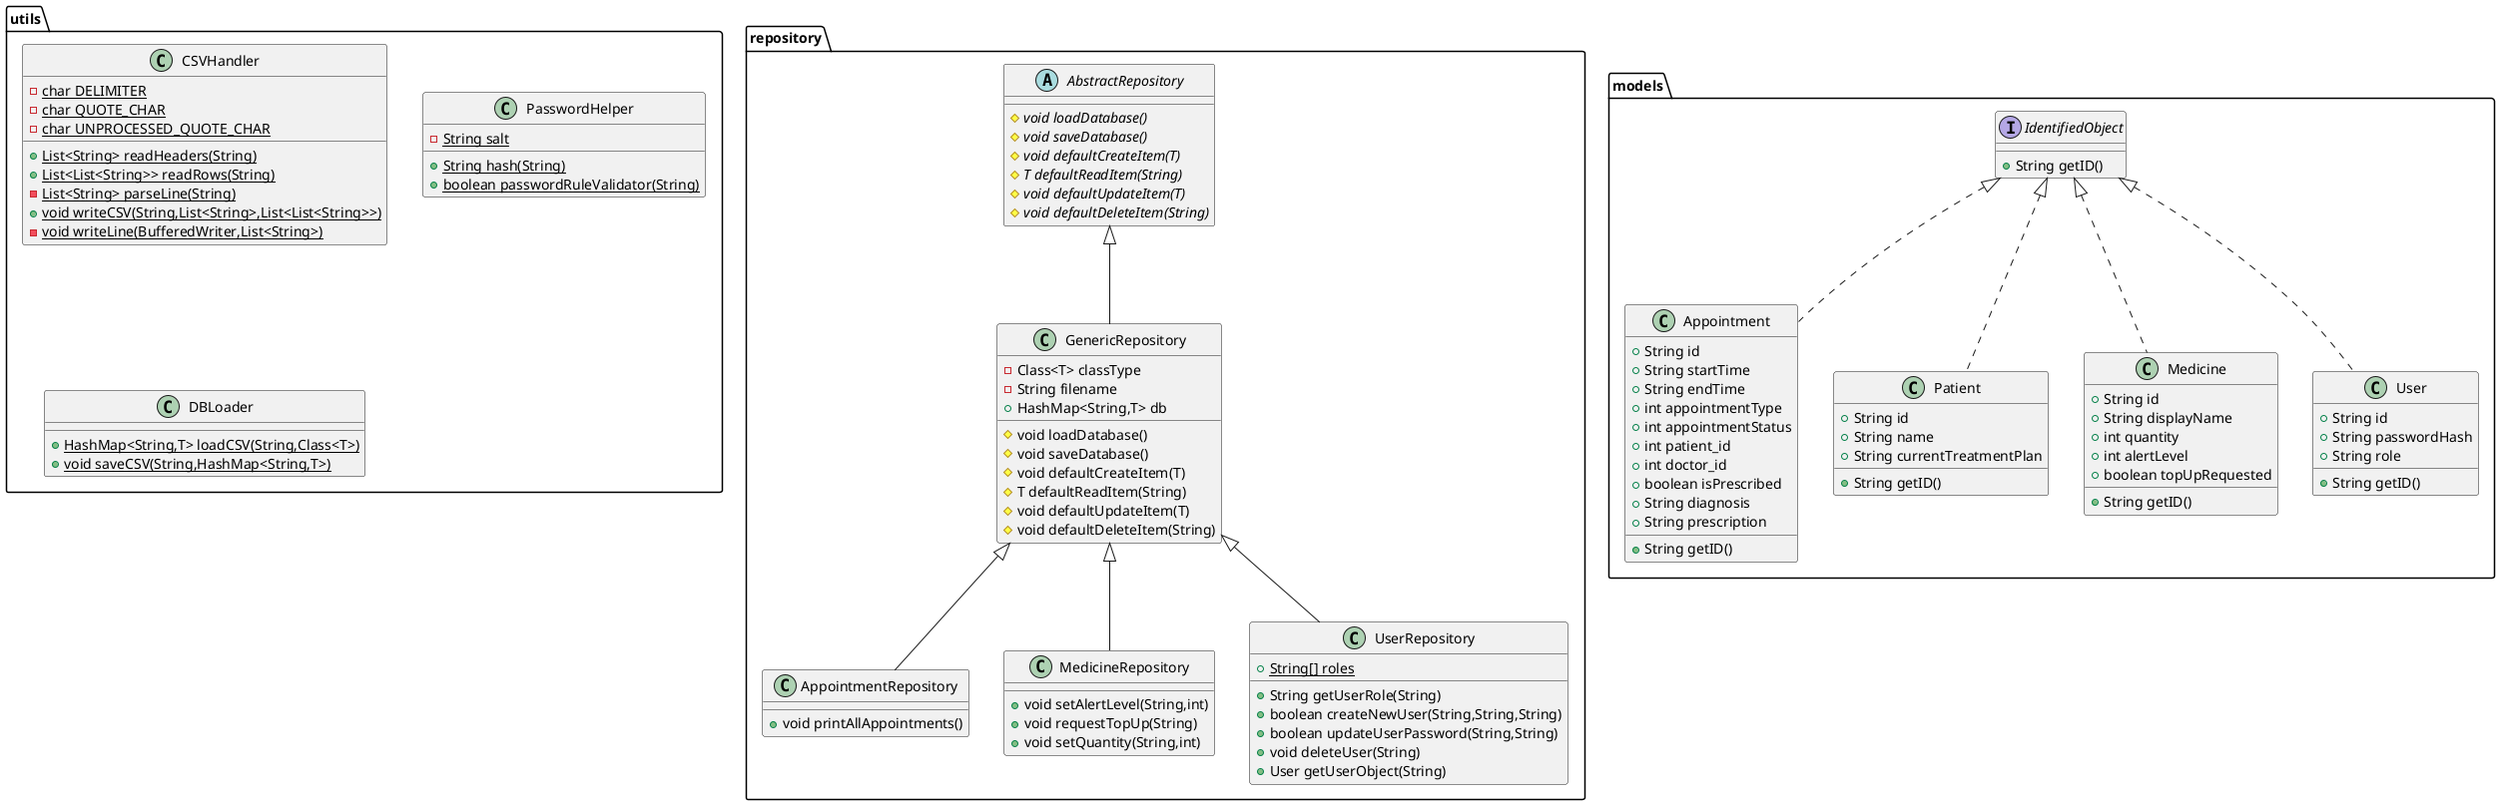 @startuml
class repository.AppointmentRepository {
+ void printAllAppointments()
}

abstract class repository.AbstractRepository {
# {abstract}void loadDatabase()
# {abstract}void saveDatabase()
# {abstract}void defaultCreateItem(T)
# {abstract}T defaultReadItem(String)
# {abstract}void defaultUpdateItem(T)
# {abstract}void defaultDeleteItem(String)
}

class models.Appointment {
+ String id
+ String startTime
+ String endTime
+ int appointmentType
+ int appointmentStatus
+ int patient_id
+ int doctor_id
+ boolean isPrescribed
+ String diagnosis
+ String prescription
+ String getID()
}


class utils.CSVHandler {
- {static} char DELIMITER
- {static} char QUOTE_CHAR
- {static} char UNPROCESSED_QUOTE_CHAR
+ {static} List<String> readHeaders(String)
+ {static} List<List<String>> readRows(String)
- {static} List<String> parseLine(String)
+ {static} void writeCSV(String,List<String>,List<List<String>>)
- {static} void writeLine(BufferedWriter,List<String>)
}


class models.Patient {
+ String id
+ String name
+ String currentTreatmentPlan
+ String getID()
}


class models.Medicine {
+ String id
+ String displayName
+ int quantity
+ int alertLevel
+ boolean topUpRequested
+ String getID()
}


class repository.MedicineRepository {
+ void setAlertLevel(String,int)
+ void requestTopUp(String)
+ void setQuantity(String,int)
}

class utils.PasswordHelper {
- {static} String salt
+ {static} String hash(String)
+ {static} boolean passwordRuleValidator(String)
}


interface models.IdentifiedObject {
+ String getID()
}

class models.User {
+ String id
+ String passwordHash
+ String role
+ String getID()
}


class repository.UserRepository {
+ {static} String[] roles
+ String getUserRole(String)
+ boolean createNewUser(String,String,String)
+ boolean updateUserPassword(String,String)
+ void deleteUser(String)
+ User getUserObject(String)
}


class utils.DBLoader {
+ {static} HashMap<String,T> loadCSV(String,Class<T>)
+ {static} void saveCSV(String,HashMap<String,T>)
}

class repository.GenericRepository {
- Class<T> classType
- String filename
+ HashMap<String,T> db
# void loadDatabase()
# void saveDatabase()
# void defaultCreateItem(T)
# T defaultReadItem(String)
# void defaultUpdateItem(T)
# void defaultDeleteItem(String)
}




repository.GenericRepository <|-- repository.AppointmentRepository
models.IdentifiedObject <|.. models.Appointment
models.IdentifiedObject <|.. models.Patient
models.IdentifiedObject <|.. models.Medicine
repository.GenericRepository <|-- repository.MedicineRepository
models.IdentifiedObject <|.. models.User
repository.GenericRepository <|-- repository.UserRepository
repository.AbstractRepository <|-- repository.GenericRepository
@enduml
